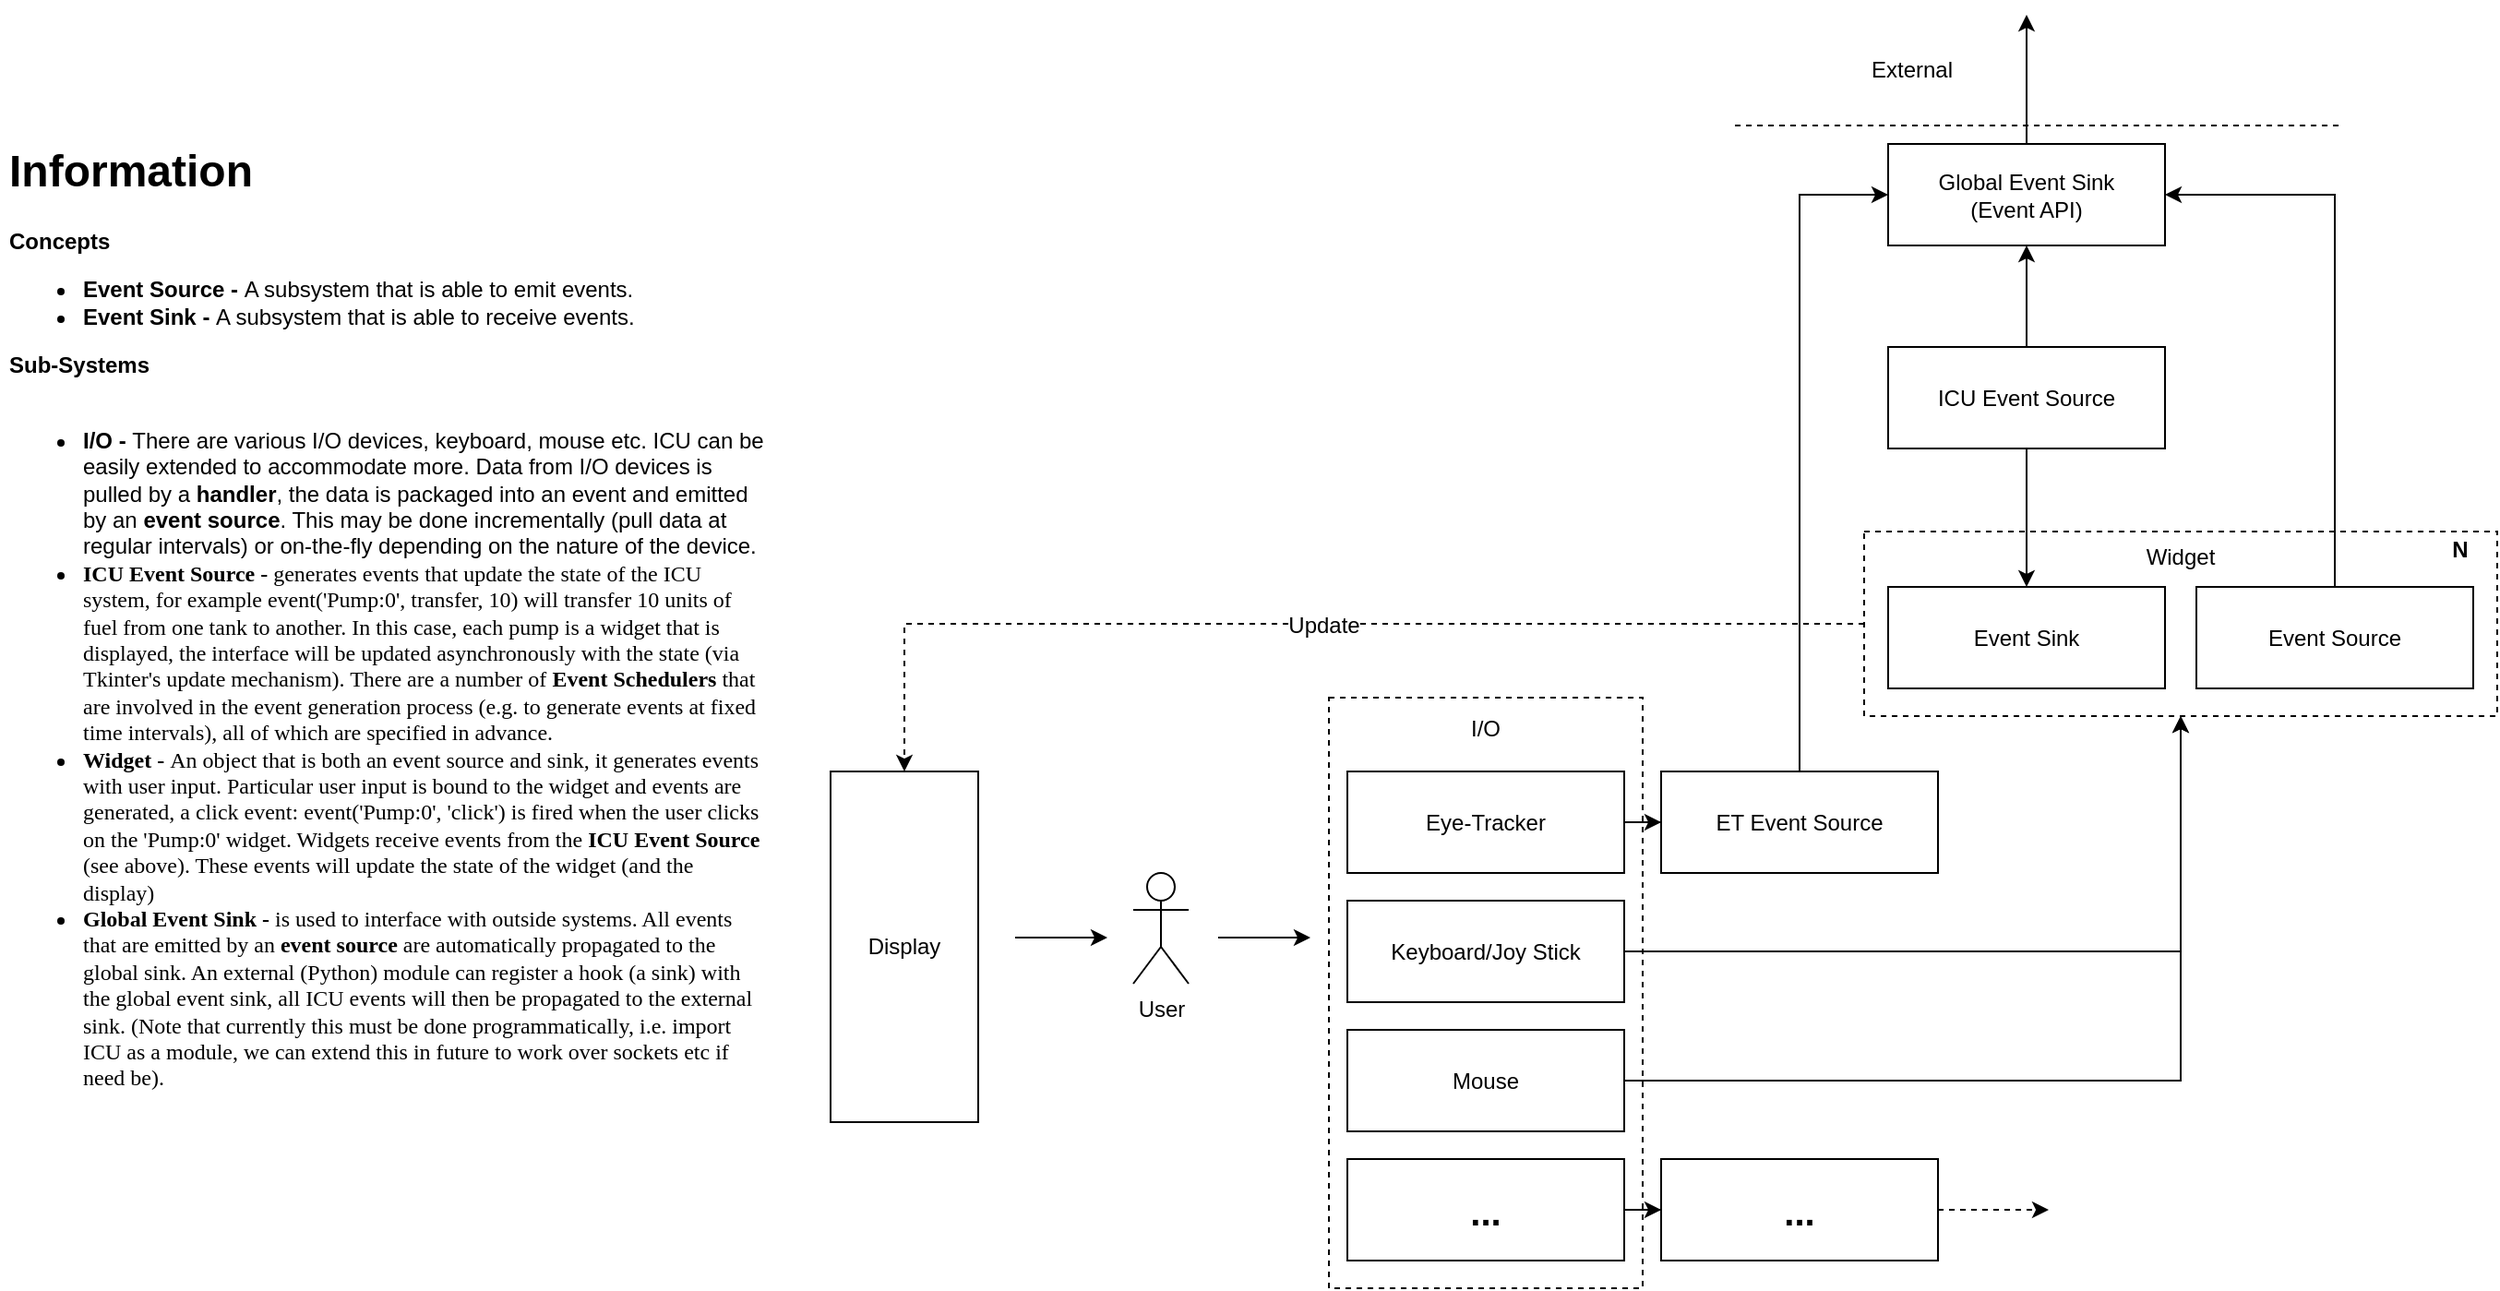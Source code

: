 <mxfile version="12.8.5" type="device"><diagram id="hmHGjE-hML7Z2xtxmysw" name="Page-1"><mxGraphModel dx="2134" dy="1900" grid="1" gridSize="10" guides="1" tooltips="1" connect="1" arrows="1" fold="1" page="1" pageScale="1" pageWidth="827" pageHeight="1169" math="0" shadow="0"><root><mxCell id="0"/><mxCell id="1" parent="0"/><mxCell id="F-nOV_TWd75X2ozkB7I--16" value="&lt;div style=&quot;line-height: 150%&quot; align=&quot;center&quot;&gt;I/O&lt;/div&gt;&lt;div style=&quot;line-height: 150%&quot; align=&quot;center&quot;&gt;&lt;br&gt;&lt;/div&gt;&lt;div style=&quot;line-height: 150%&quot; align=&quot;center&quot;&gt;&lt;br&gt;&lt;/div&gt;&lt;div style=&quot;line-height: 150%&quot; align=&quot;center&quot;&gt;&lt;br&gt;&lt;/div&gt;&lt;div style=&quot;line-height: 150%&quot; align=&quot;center&quot;&gt;&lt;br&gt;&lt;/div&gt;&lt;div style=&quot;line-height: 150%&quot; align=&quot;center&quot;&gt;&lt;br&gt;&lt;/div&gt;&lt;div style=&quot;line-height: 150%&quot; align=&quot;center&quot;&gt;&lt;br&gt;&lt;/div&gt;&lt;div style=&quot;line-height: 150%&quot; align=&quot;center&quot;&gt;&lt;br&gt;&lt;/div&gt;&lt;div style=&quot;line-height: 150%&quot; align=&quot;center&quot;&gt;&lt;br&gt;&lt;/div&gt;&lt;div style=&quot;line-height: 150%&quot; align=&quot;center&quot;&gt;&lt;br&gt;&lt;/div&gt;&lt;div style=&quot;line-height: 150%&quot; align=&quot;center&quot;&gt;&lt;br&gt;&lt;/div&gt;&lt;div style=&quot;line-height: 150%&quot; align=&quot;center&quot;&gt;&lt;br&gt;&lt;/div&gt;&lt;div style=&quot;line-height: 150%&quot; align=&quot;center&quot;&gt;&lt;br&gt;&lt;/div&gt;&lt;div style=&quot;line-height: 150%&quot; align=&quot;center&quot;&gt;&lt;br&gt;&lt;/div&gt;&lt;div style=&quot;line-height: 150%&quot; align=&quot;center&quot;&gt;&lt;br&gt;&lt;/div&gt;&lt;div style=&quot;line-height: 150%&quot; align=&quot;center&quot;&gt;&lt;br&gt;&lt;/div&gt;&lt;div style=&quot;line-height: 150%&quot; align=&quot;center&quot;&gt;&lt;br&gt;&lt;/div&gt;" style="rounded=0;whiteSpace=wrap;html=1;dashed=1;fillColor=none;align=center;" vertex="1" parent="1"><mxGeometry x="320" y="230" width="170" height="320" as="geometry"/></mxCell><mxCell id="F-nOV_TWd75X2ozkB7I--73" style="edgeStyle=orthogonalEdgeStyle;rounded=0;orthogonalLoop=1;jettySize=auto;html=1;entryX=0.5;entryY=1;entryDx=0;entryDy=0;endArrow=classic;endFill=1;" edge="1" parent="1" source="F-nOV_TWd75X2ozkB7I--1" target="F-nOV_TWd75X2ozkB7I--40"><mxGeometry relative="1" as="geometry"/></mxCell><mxCell id="F-nOV_TWd75X2ozkB7I--1" value="&lt;div&gt;Keyboard/Joy Stick&lt;/div&gt;" style="rounded=0;whiteSpace=wrap;html=1;" vertex="1" parent="1"><mxGeometry x="330" y="340" width="150" height="55" as="geometry"/></mxCell><mxCell id="F-nOV_TWd75X2ozkB7I--2" value="&lt;div&gt;User&lt;/div&gt;&lt;div&gt;&lt;br&gt;&lt;/div&gt;" style="shape=umlActor;verticalLabelPosition=bottom;labelBackgroundColor=#ffffff;verticalAlign=top;html=1;outlineConnect=0;" vertex="1" parent="1"><mxGeometry x="214" y="325" width="30" height="60" as="geometry"/></mxCell><mxCell id="F-nOV_TWd75X2ozkB7I--74" style="edgeStyle=orthogonalEdgeStyle;rounded=0;orthogonalLoop=1;jettySize=auto;html=1;entryX=0.5;entryY=1;entryDx=0;entryDy=0;endArrow=classic;endFill=1;" edge="1" parent="1" source="F-nOV_TWd75X2ozkB7I--7" target="F-nOV_TWd75X2ozkB7I--40"><mxGeometry relative="1" as="geometry"/></mxCell><mxCell id="F-nOV_TWd75X2ozkB7I--7" value="Mouse" style="rounded=0;whiteSpace=wrap;html=1;" vertex="1" parent="1"><mxGeometry x="330" y="410" width="150" height="55" as="geometry"/></mxCell><mxCell id="F-nOV_TWd75X2ozkB7I--25" style="edgeStyle=orthogonalEdgeStyle;rounded=0;orthogonalLoop=1;jettySize=auto;html=1;entryX=0;entryY=0.5;entryDx=0;entryDy=0;" edge="1" parent="1" source="F-nOV_TWd75X2ozkB7I--8" target="F-nOV_TWd75X2ozkB7I--21"><mxGeometry relative="1" as="geometry"/></mxCell><mxCell id="F-nOV_TWd75X2ozkB7I--8" value="Eye-Tracker" style="rounded=0;whiteSpace=wrap;html=1;" vertex="1" parent="1"><mxGeometry x="330" y="270" width="150" height="55" as="geometry"/></mxCell><mxCell id="F-nOV_TWd75X2ozkB7I--10" value="" style="endArrow=classic;html=1;" edge="1" parent="1"><mxGeometry width="50" height="50" relative="1" as="geometry"><mxPoint x="260" y="360" as="sourcePoint"/><mxPoint x="310" y="360" as="targetPoint"/></mxGeometry></mxCell><mxCell id="F-nOV_TWd75X2ozkB7I--12" value="Display" style="rounded=0;whiteSpace=wrap;html=1;" vertex="1" parent="1"><mxGeometry x="50" y="270" width="80" height="190" as="geometry"/></mxCell><mxCell id="F-nOV_TWd75X2ozkB7I--13" value="" style="endArrow=classic;html=1;" edge="1" parent="1"><mxGeometry width="50" height="50" relative="1" as="geometry"><mxPoint x="150" y="360" as="sourcePoint"/><mxPoint x="200" y="360" as="targetPoint"/></mxGeometry></mxCell><mxCell id="F-nOV_TWd75X2ozkB7I--26" style="edgeStyle=orthogonalEdgeStyle;rounded=0;orthogonalLoop=1;jettySize=auto;html=1;" edge="1" parent="1" source="F-nOV_TWd75X2ozkB7I--18" target="F-nOV_TWd75X2ozkB7I--22"><mxGeometry relative="1" as="geometry"/></mxCell><mxCell id="F-nOV_TWd75X2ozkB7I--18" value="&lt;font style=&quot;font-size: 20px&quot;&gt;&lt;b&gt;...&lt;/b&gt;&lt;/font&gt;" style="rounded=0;whiteSpace=wrap;html=1;" vertex="1" parent="1"><mxGeometry x="330" y="480" width="150" height="55" as="geometry"/></mxCell><mxCell id="F-nOV_TWd75X2ozkB7I--72" style="edgeStyle=orthogonalEdgeStyle;rounded=0;orthogonalLoop=1;jettySize=auto;html=1;entryX=0;entryY=0.5;entryDx=0;entryDy=0;endArrow=classic;endFill=1;" edge="1" parent="1" source="F-nOV_TWd75X2ozkB7I--21" target="F-nOV_TWd75X2ozkB7I--43"><mxGeometry relative="1" as="geometry"/></mxCell><mxCell id="F-nOV_TWd75X2ozkB7I--21" value="ET Event Source" style="rounded=0;whiteSpace=wrap;html=1;" vertex="1" parent="1"><mxGeometry x="500" y="270" width="150" height="55" as="geometry"/></mxCell><mxCell id="F-nOV_TWd75X2ozkB7I--48" style="edgeStyle=orthogonalEdgeStyle;rounded=0;orthogonalLoop=1;jettySize=auto;html=1;dashed=1;" edge="1" parent="1" source="F-nOV_TWd75X2ozkB7I--22"><mxGeometry relative="1" as="geometry"><mxPoint x="710" y="507.5" as="targetPoint"/></mxGeometry></mxCell><mxCell id="F-nOV_TWd75X2ozkB7I--22" value="&lt;font style=&quot;font-size: 20px&quot;&gt;&lt;b&gt;...&lt;/b&gt;&lt;/font&gt;" style="rounded=0;whiteSpace=wrap;html=1;" vertex="1" parent="1"><mxGeometry x="500" y="480" width="150" height="55" as="geometry"/></mxCell><mxCell id="F-nOV_TWd75X2ozkB7I--49" value="" style="group" vertex="1" connectable="0" parent="1"><mxGeometry x="680" y="170" width="273" height="70" as="geometry"/></mxCell><mxCell id="F-nOV_TWd75X2ozkB7I--28" value="" style="group" vertex="1" connectable="0" parent="F-nOV_TWd75X2ozkB7I--49"><mxGeometry width="273" height="70" as="geometry"/></mxCell><mxCell id="F-nOV_TWd75X2ozkB7I--40" value="&lt;div&gt;Widget&lt;/div&gt;&lt;div&gt;&lt;br&gt;&lt;/div&gt;&lt;div&gt;&lt;br&gt;&lt;/div&gt;&lt;div&gt;&lt;br&gt;&lt;/div&gt;&lt;div&gt;&lt;br&gt;&lt;/div&gt;&lt;div&gt;&lt;br&gt;&lt;/div&gt;" style="rounded=0;whiteSpace=wrap;html=1;dashed=1;fillColor=none;align=center;" vertex="1" parent="F-nOV_TWd75X2ozkB7I--28"><mxGeometry x="-70" y="-30" width="343" height="100" as="geometry"/></mxCell><mxCell id="F-nOV_TWd75X2ozkB7I--19" value="&lt;div&gt;Event Source&lt;/div&gt;" style="rounded=0;whiteSpace=wrap;html=1;" vertex="1" parent="F-nOV_TWd75X2ozkB7I--28"><mxGeometry x="110" width="150" height="55" as="geometry"/></mxCell><mxCell id="F-nOV_TWd75X2ozkB7I--37" value="" style="group" vertex="1" connectable="0" parent="F-nOV_TWd75X2ozkB7I--28"><mxGeometry x="-70" width="160" height="55" as="geometry"/></mxCell><mxCell id="F-nOV_TWd75X2ozkB7I--38" value="&lt;div&gt;Event Sink&lt;br&gt;&lt;/div&gt;" style="rounded=0;whiteSpace=wrap;html=1;" vertex="1" parent="F-nOV_TWd75X2ozkB7I--37"><mxGeometry x="13" width="150" height="55" as="geometry"/></mxCell><mxCell id="F-nOV_TWd75X2ozkB7I--41" value="&lt;b&gt;N&lt;/b&gt;" style="text;html=1;strokeColor=none;fillColor=none;align=center;verticalAlign=middle;whiteSpace=wrap;rounded=0;dashed=1;" vertex="1" parent="F-nOV_TWd75X2ozkB7I--28"><mxGeometry x="233" y="-30" width="40" height="20" as="geometry"/></mxCell><mxCell id="F-nOV_TWd75X2ozkB7I--53" style="edgeStyle=orthogonalEdgeStyle;rounded=0;orthogonalLoop=1;jettySize=auto;html=1;entryX=0.5;entryY=0;entryDx=0;entryDy=0;dashed=1;" edge="1" parent="1" source="F-nOV_TWd75X2ozkB7I--40" target="F-nOV_TWd75X2ozkB7I--12"><mxGeometry relative="1" as="geometry"/></mxCell><mxCell id="F-nOV_TWd75X2ozkB7I--54" value="&lt;div&gt;Update&lt;/div&gt;" style="text;html=1;align=center;verticalAlign=middle;resizable=0;points=[];labelBackgroundColor=#ffffff;" vertex="1" connectable="0" parent="F-nOV_TWd75X2ozkB7I--53"><mxGeometry x="-0.024" y="1" relative="1" as="geometry"><mxPoint as="offset"/></mxGeometry></mxCell><mxCell id="F-nOV_TWd75X2ozkB7I--65" style="edgeStyle=orthogonalEdgeStyle;rounded=0;orthogonalLoop=1;jettySize=auto;html=1;entryX=0.5;entryY=0;entryDx=0;entryDy=0;endArrow=classic;endFill=1;" edge="1" parent="1" source="F-nOV_TWd75X2ozkB7I--55" target="F-nOV_TWd75X2ozkB7I--38"><mxGeometry relative="1" as="geometry"/></mxCell><mxCell id="F-nOV_TWd75X2ozkB7I--68" style="edgeStyle=orthogonalEdgeStyle;rounded=0;orthogonalLoop=1;jettySize=auto;html=1;endArrow=classic;endFill=1;" edge="1" parent="1" source="F-nOV_TWd75X2ozkB7I--55" target="F-nOV_TWd75X2ozkB7I--43"><mxGeometry relative="1" as="geometry"/></mxCell><mxCell id="F-nOV_TWd75X2ozkB7I--55" value="&lt;div&gt;ICU Event Source&lt;/div&gt;" style="rounded=0;whiteSpace=wrap;html=1;" vertex="1" parent="1"><mxGeometry x="623" y="40" width="150" height="55" as="geometry"/></mxCell><mxCell id="F-nOV_TWd75X2ozkB7I--60" value="" style="group" vertex="1" connectable="0" parent="1"><mxGeometry x="540" y="-120" width="330" height="105" as="geometry"/></mxCell><mxCell id="F-nOV_TWd75X2ozkB7I--43" value="&lt;div&gt;Global Event Sink&lt;/div&gt;&lt;div&gt;(Event API)&lt;br&gt;&lt;/div&gt;" style="rounded=0;whiteSpace=wrap;html=1;" vertex="1" parent="F-nOV_TWd75X2ozkB7I--60"><mxGeometry x="83" y="50" width="150" height="55" as="geometry"/></mxCell><mxCell id="F-nOV_TWd75X2ozkB7I--44" value="" style="endArrow=none;dashed=1;html=1;" edge="1" parent="F-nOV_TWd75X2ozkB7I--60"><mxGeometry width="50" height="50" relative="1" as="geometry"><mxPoint y="40" as="sourcePoint"/><mxPoint x="330" y="40" as="targetPoint"/></mxGeometry></mxCell><mxCell id="F-nOV_TWd75X2ozkB7I--47" value="&lt;div&gt;External&lt;/div&gt;" style="text;html=1;strokeColor=none;fillColor=none;align=center;verticalAlign=middle;whiteSpace=wrap;rounded=0;dashed=1;" vertex="1" parent="F-nOV_TWd75X2ozkB7I--60"><mxGeometry x="76" width="40" height="20" as="geometry"/></mxCell><mxCell id="F-nOV_TWd75X2ozkB7I--71" style="edgeStyle=orthogonalEdgeStyle;rounded=0;orthogonalLoop=1;jettySize=auto;html=1;entryX=1;entryY=0.5;entryDx=0;entryDy=0;endArrow=classic;endFill=1;" edge="1" parent="1" source="F-nOV_TWd75X2ozkB7I--19" target="F-nOV_TWd75X2ozkB7I--43"><mxGeometry relative="1" as="geometry"><Array as="points"><mxPoint x="865" y="-43"/></Array></mxGeometry></mxCell><mxCell id="F-nOV_TWd75X2ozkB7I--75" style="edgeStyle=orthogonalEdgeStyle;rounded=0;orthogonalLoop=1;jettySize=auto;html=1;endArrow=classic;endFill=1;" edge="1" parent="1" source="F-nOV_TWd75X2ozkB7I--43"><mxGeometry relative="1" as="geometry"><mxPoint x="698" y="-140" as="targetPoint"/></mxGeometry></mxCell><mxCell id="F-nOV_TWd75X2ozkB7I--78" value="&lt;h1&gt;Information&lt;/h1&gt;&lt;div&gt;&lt;b&gt;Concepts&lt;/b&gt;&lt;br&gt;&lt;/div&gt;&lt;ul&gt;&lt;li&gt;&lt;b&gt;Event Source - &lt;/b&gt;A subsystem that is able to emit events.&lt;/li&gt;&lt;li&gt;&lt;b&gt;Event Sink - &lt;/b&gt;A subsystem that is able to receive events.&lt;/li&gt;&lt;/ul&gt;&lt;div&gt;&lt;b&gt;Sub-Systems&lt;/b&gt;&lt;/div&gt;&lt;div&gt;&lt;b&gt;&lt;/b&gt;&lt;br&gt;&lt;/div&gt;&lt;ul&gt;&lt;li&gt;&lt;b&gt;I/O - &lt;/b&gt;There are various I/O devices, keyboard, mouse etc. ICU can be easily extended to accommodate more. Data from I/O devices is pulled by a &lt;b&gt;handler&lt;/b&gt;, the data is packaged into an event and emitted by an &lt;b&gt;event source&lt;/b&gt;. This may be done incrementally (pull data at regular intervals) or on-the-fly depending on the nature of the device.&lt;br&gt;&lt;/li&gt;&lt;li&gt;&lt;font face=&quot;Lucida Console&quot;&gt;&lt;b&gt;ICU Event Source -&lt;/b&gt; generates events that update the state of the ICU system, for example event('Pump:0', transfer, 10) will transfer 10 units of fuel from one tank to another. In this case, each pump is a widget that is displayed, the interface will be updated asynchronously with the state (via Tkinter's update mechanism). There are a number of &lt;b&gt;Event Schedulers &lt;/b&gt;that are involved in the event generation process (e.g. to generate events at fixed time intervals), all of which are specified in advance.&lt;/font&gt;&lt;/li&gt;&lt;li&gt;&lt;font face=&quot;Lucida Console&quot;&gt;&lt;b&gt;Widget&lt;/b&gt; &lt;b&gt;- &lt;/b&gt;An object that is both an event source and sink, it generates events with user input. Particular user input is bound to the widget and events are generated, a click event: event('Pump:0', 'click') is fired when the user clicks on the 'Pump:0' widget. Widgets receive events from the &lt;b&gt;ICU Event Source&lt;/b&gt; (see above). These events will update the state of the widget (and the display)&lt;/font&gt;&lt;/li&gt;&lt;li&gt;&lt;font face=&quot;Lucida Console&quot;&gt;&lt;b&gt;Global Event Sink - &lt;/b&gt;is used to interface with outside systems. All events that are emitted by an &lt;b&gt;event source&lt;/b&gt; are automatically propagated to the global sink. An external (Python) module can register a hook (a sink) with the global event sink, all ICU events will then be propagated to the external sink. (Note that currently this must be done programmatically, i.e. import ICU as a module, we can extend this in future to work over sockets etc if need be).&lt;br&gt;&lt;/font&gt;&lt;/li&gt;&lt;/ul&gt;" style="text;html=1;strokeColor=none;fillColor=none;spacing=5;spacingTop=-20;whiteSpace=wrap;overflow=hidden;rounded=0;dashed=1;" vertex="1" parent="1"><mxGeometry x="-400" y="-75" width="420" height="610" as="geometry"/></mxCell></root></mxGraphModel></diagram></mxfile>
